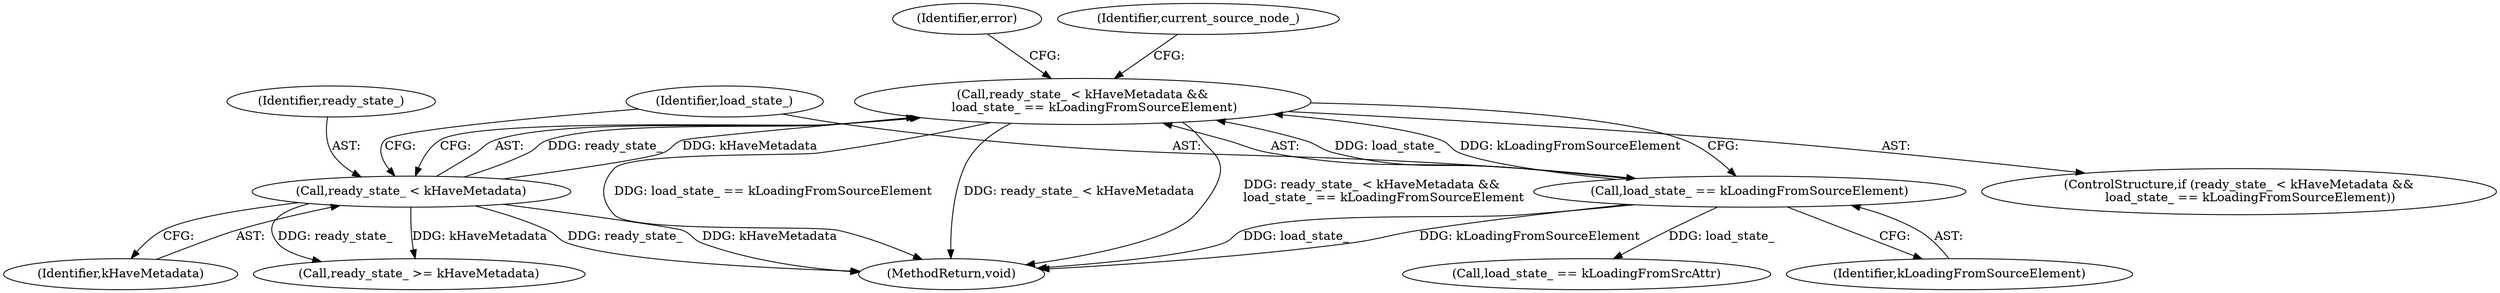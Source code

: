 digraph "0_Chrome_4504a474c069d07104237d0c03bfce7b29a42de6_0@API" {
"1000125" [label="(Call,ready_state_ < kHaveMetadata &&\n      load_state_ == kLoadingFromSourceElement)"];
"1000126" [label="(Call,ready_state_ < kHaveMetadata)"];
"1000129" [label="(Call,load_state_ == kLoadingFromSourceElement)"];
"1000124" [label="(ControlStructure,if (ready_state_ < kHaveMetadata &&\n      load_state_ == kLoadingFromSourceElement))"];
"1000129" [label="(Call,load_state_ == kLoadingFromSourceElement)"];
"1000178" [label="(Identifier,error)"];
"1000180" [label="(Call,ready_state_ >= kHaveMetadata)"];
"1000134" [label="(Identifier,current_source_node_)"];
"1000126" [label="(Call,ready_state_ < kHaveMetadata)"];
"1000131" [label="(Identifier,kLoadingFromSourceElement)"];
"1000125" [label="(Call,ready_state_ < kHaveMetadata &&\n      load_state_ == kLoadingFromSourceElement)"];
"1000127" [label="(Identifier,ready_state_)"];
"1000128" [label="(Identifier,kHaveMetadata)"];
"1000208" [label="(Call,load_state_ == kLoadingFromSrcAttr)"];
"1000228" [label="(MethodReturn,void)"];
"1000130" [label="(Identifier,load_state_)"];
"1000125" -> "1000124"  [label="AST: "];
"1000125" -> "1000126"  [label="CFG: "];
"1000125" -> "1000129"  [label="CFG: "];
"1000126" -> "1000125"  [label="AST: "];
"1000129" -> "1000125"  [label="AST: "];
"1000134" -> "1000125"  [label="CFG: "];
"1000178" -> "1000125"  [label="CFG: "];
"1000125" -> "1000228"  [label="DDG: load_state_ == kLoadingFromSourceElement"];
"1000125" -> "1000228"  [label="DDG: ready_state_ < kHaveMetadata"];
"1000125" -> "1000228"  [label="DDG: ready_state_ < kHaveMetadata &&\n      load_state_ == kLoadingFromSourceElement"];
"1000126" -> "1000125"  [label="DDG: ready_state_"];
"1000126" -> "1000125"  [label="DDG: kHaveMetadata"];
"1000129" -> "1000125"  [label="DDG: load_state_"];
"1000129" -> "1000125"  [label="DDG: kLoadingFromSourceElement"];
"1000126" -> "1000128"  [label="CFG: "];
"1000127" -> "1000126"  [label="AST: "];
"1000128" -> "1000126"  [label="AST: "];
"1000130" -> "1000126"  [label="CFG: "];
"1000126" -> "1000228"  [label="DDG: ready_state_"];
"1000126" -> "1000228"  [label="DDG: kHaveMetadata"];
"1000126" -> "1000180"  [label="DDG: ready_state_"];
"1000126" -> "1000180"  [label="DDG: kHaveMetadata"];
"1000129" -> "1000131"  [label="CFG: "];
"1000130" -> "1000129"  [label="AST: "];
"1000131" -> "1000129"  [label="AST: "];
"1000129" -> "1000228"  [label="DDG: load_state_"];
"1000129" -> "1000228"  [label="DDG: kLoadingFromSourceElement"];
"1000129" -> "1000208"  [label="DDG: load_state_"];
}
